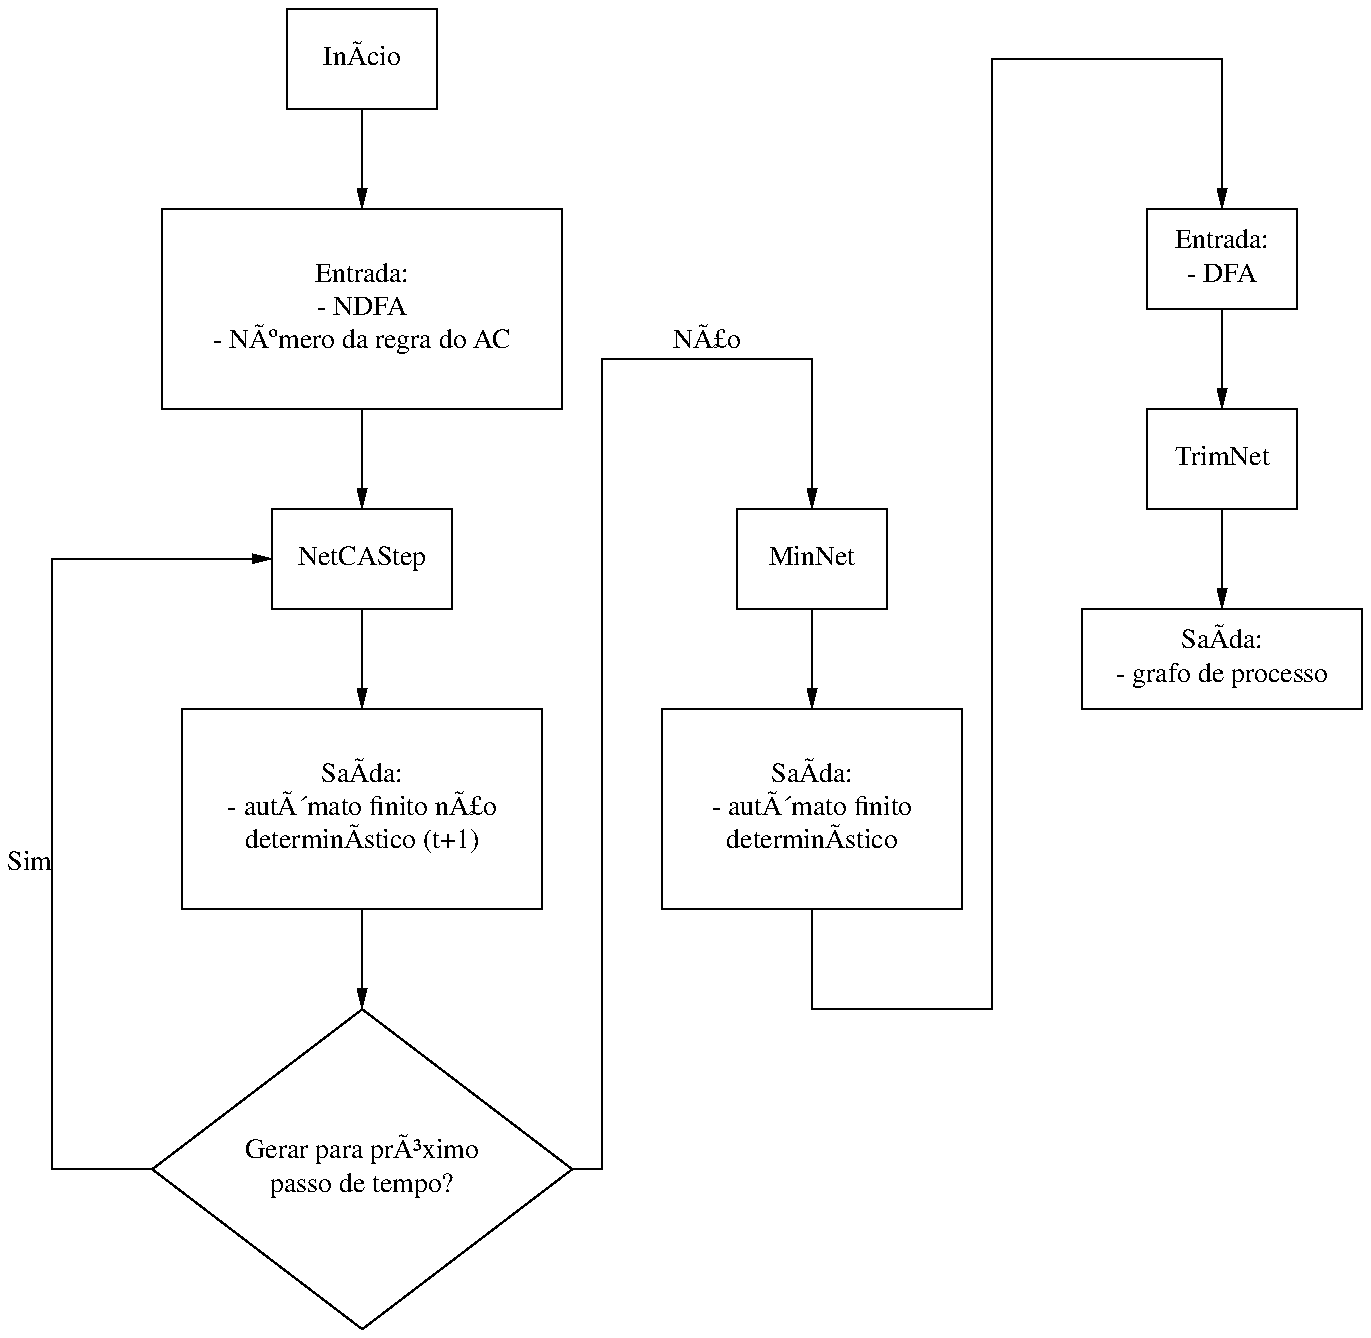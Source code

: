 .PS
down;
box "Início";
arrow;
NDFA: box wid 2.0 height 1.0 rjust "Entrada:" "- NDFA" "- Número da regra do AC"
arrow;
NetCAStep: box wid 0.9 "NetCAStep";
arrow;
box wid 1.8 height 1.0 "Saída:" "- autômato finito não" "determinístico (t+1)";
arrow;
Decision: box wid 2.1 ht 1.6 "Gerar para próximo" "passo de tempo?" invis;
move to NetCAStep.ne;
move right 1.8;
down;
MinNet: box "MinNet";
down;
arrow;
MinNetOut: box wid 1.5 height 1.0 "Saída:" "- autômato finito" "determinístico";
move to NDFA.ne;
move right 3.3;
down;
InputDFA: box "Entrada:" "- DFA";
down;
arrow;
TrimNet: box "TrimNet";
arrow;
ProcessGraph: box wid 1.4 "Saída:" "- grafo de processo"
line from Decision.n to Decision.e to Decision.s to Decision.w to Decision.n; 
line from Decision.w left;
line up NetCAStep.w.y-Decision.w.y "Sim" rjust;
arrow to NetCAStep.w;
line from Decision.e right 0.15;
line up MinNet.w.y-Decision.e.y then up then up;
line right MinNet.n.x-0.15-Decision.e.x "Não" above;
arrow to MinNet.n;
line from MinNetOut.s down then right 0.9 then up then up InputDFA.w.y-MinNetOut.s.y \
then up then up then right InputDFA.n.x-0.9-MinNetOut.s.x;
arrow down to InputDFA.n;
.PE

